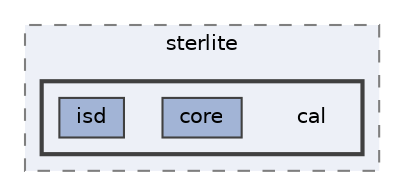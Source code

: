digraph "repository/isd/src/test/java/com/sterlite/cal"
{
 // LATEX_PDF_SIZE
  bgcolor="transparent";
  edge [fontname=Helvetica,fontsize=10,labelfontname=Helvetica,labelfontsize=10];
  node [fontname=Helvetica,fontsize=10,shape=box,height=0.2,width=0.4];
  compound=true
  subgraph clusterdir_eae72ec0c488ae183808d412d4b1c1c3 {
    graph [ bgcolor="#edf0f7", pencolor="grey50", label="sterlite", fontname=Helvetica,fontsize=10 style="filled,dashed", URL="dir_eae72ec0c488ae183808d412d4b1c1c3.html",tooltip=""]
  subgraph clusterdir_a6eb268eaca4c30886c65fcc9ae2cff3 {
    graph [ bgcolor="#edf0f7", pencolor="grey25", label="", fontname=Helvetica,fontsize=10 style="filled,bold", URL="dir_a6eb268eaca4c30886c65fcc9ae2cff3.html",tooltip=""]
    dir_a6eb268eaca4c30886c65fcc9ae2cff3 [shape=plaintext, label="cal"];
  dir_bdb0fdb034bcc55bf319acb4df10039a [label="core", fillcolor="#a2b4d6", color="grey25", style="filled", URL="dir_bdb0fdb034bcc55bf319acb4df10039a.html",tooltip=""];
  dir_f70c18a3e37e4a0642b7298060dd5242 [label="isd", fillcolor="#a2b4d6", color="grey25", style="filled", URL="dir_f70c18a3e37e4a0642b7298060dd5242.html",tooltip=""];
  }
  }
}
